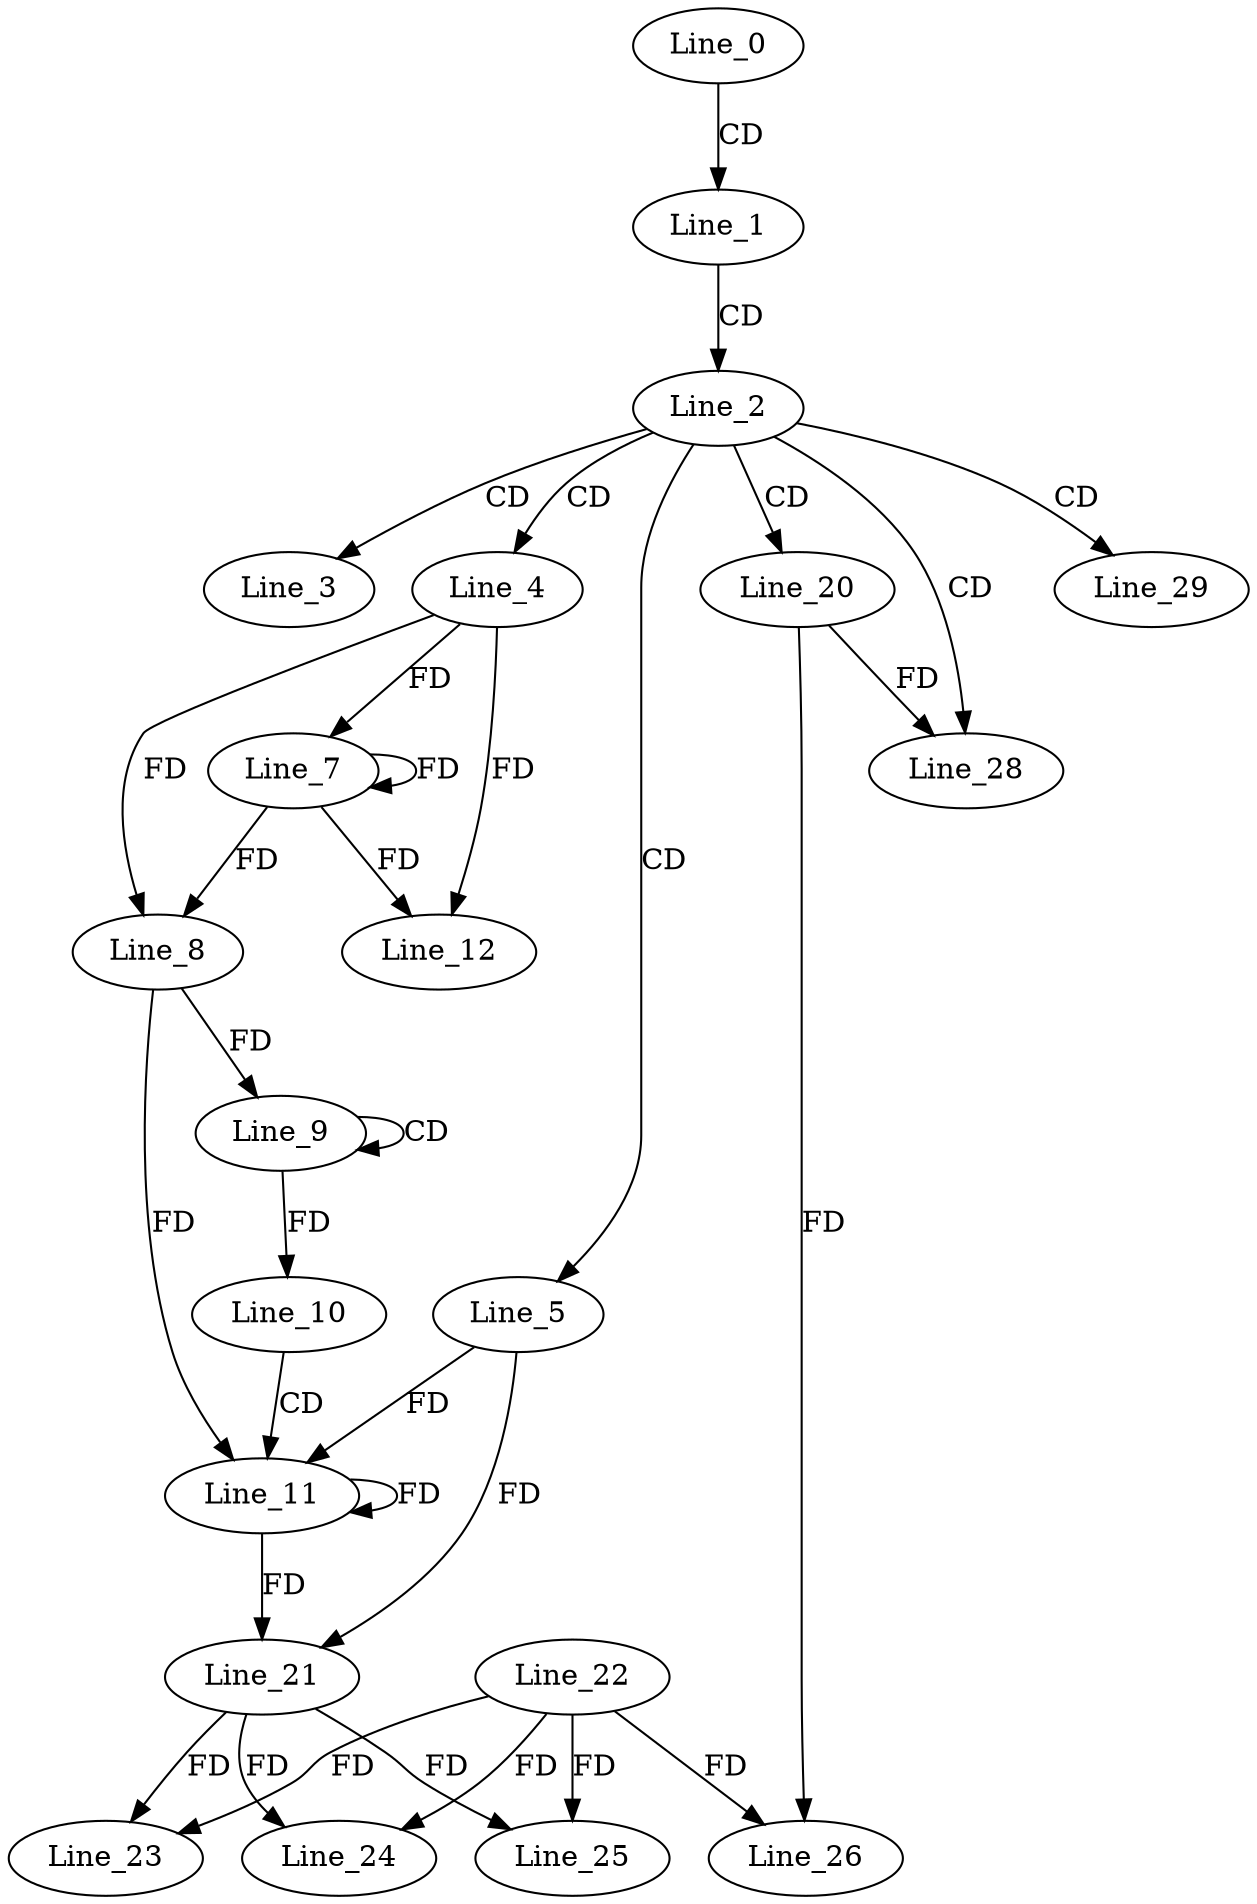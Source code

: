 digraph G {
  Line_0;
  Line_1;
  Line_2;
  Line_3;
  Line_4;
  Line_5;
  Line_7;
  Line_8;
  Line_9;
  Line_9;
  Line_8;
  Line_10;
  Line_11;
  Line_11;
  Line_11;
  Line_12;
  Line_20;
  Line_21;
  Line_22;
  Line_23;
  Line_21;
  Line_23;
  Line_24;
  Line_24;
  Line_25;
  Line_25;
  Line_26;
  Line_28;
  Line_29;
  Line_0 -> Line_1 [ label="CD" ];
  Line_1 -> Line_2 [ label="CD" ];
  Line_2 -> Line_3 [ label="CD" ];
  Line_2 -> Line_4 [ label="CD" ];
  Line_2 -> Line_5 [ label="CD" ];
  Line_4 -> Line_7 [ label="FD" ];
  Line_7 -> Line_7 [ label="FD" ];
  Line_4 -> Line_8 [ label="FD" ];
  Line_7 -> Line_8 [ label="FD" ];
  Line_9 -> Line_9 [ label="CD" ];
  Line_8 -> Line_9 [ label="FD" ];
  Line_9 -> Line_10 [ label="FD" ];
  Line_10 -> Line_11 [ label="CD" ];
  Line_5 -> Line_11 [ label="FD" ];
  Line_11 -> Line_11 [ label="FD" ];
  Line_8 -> Line_11 [ label="FD" ];
  Line_4 -> Line_12 [ label="FD" ];
  Line_7 -> Line_12 [ label="FD" ];
  Line_2 -> Line_20 [ label="CD" ];
  Line_5 -> Line_21 [ label="FD" ];
  Line_11 -> Line_21 [ label="FD" ];
  Line_22 -> Line_23 [ label="FD" ];
  Line_21 -> Line_23 [ label="FD" ];
  Line_22 -> Line_24 [ label="FD" ];
  Line_21 -> Line_24 [ label="FD" ];
  Line_22 -> Line_25 [ label="FD" ];
  Line_21 -> Line_25 [ label="FD" ];
  Line_20 -> Line_26 [ label="FD" ];
  Line_22 -> Line_26 [ label="FD" ];
  Line_2 -> Line_28 [ label="CD" ];
  Line_20 -> Line_28 [ label="FD" ];
  Line_2 -> Line_29 [ label="CD" ];
}
